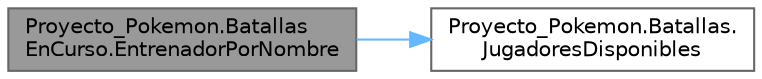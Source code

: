 digraph "Proyecto_Pokemon.BatallasEnCurso.EntrenadorPorNombre"
{
 // INTERACTIVE_SVG=YES
 // LATEX_PDF_SIZE
  bgcolor="transparent";
  edge [fontname=Helvetica,fontsize=10,labelfontname=Helvetica,labelfontsize=10];
  node [fontname=Helvetica,fontsize=10,shape=box,height=0.2,width=0.4];
  rankdir="LR";
  Node1 [id="Node000001",label="Proyecto_Pokemon.Batallas\lEnCurso.EntrenadorPorNombre",height=0.2,width=0.4,color="gray40", fillcolor="grey60", style="filled", fontcolor="black",tooltip="Devolver entrenador presente en batalla según el nombre string."];
  Node1 -> Node2 [id="edge1_Node000001_Node000002",color="steelblue1",style="solid",tooltip=" "];
  Node2 [id="Node000002",label="Proyecto_Pokemon.Batallas.\lJugadoresDisponibles",height=0.2,width=0.4,color="grey40", fillcolor="white", style="filled",URL="$classProyecto__Pokemon_1_1Batallas.html#af7f192bf1da0b84f05453b0145cd5279",tooltip="Devuelve lista de entrenadores disponibles."];
}
